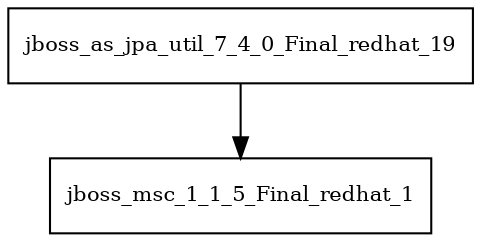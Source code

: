 digraph jboss_as_jpa_util_7_4_0_Final_redhat_19_dependencies {
  node [shape = box, fontsize=10.0];
  jboss_as_jpa_util_7_4_0_Final_redhat_19 -> jboss_msc_1_1_5_Final_redhat_1;
}
